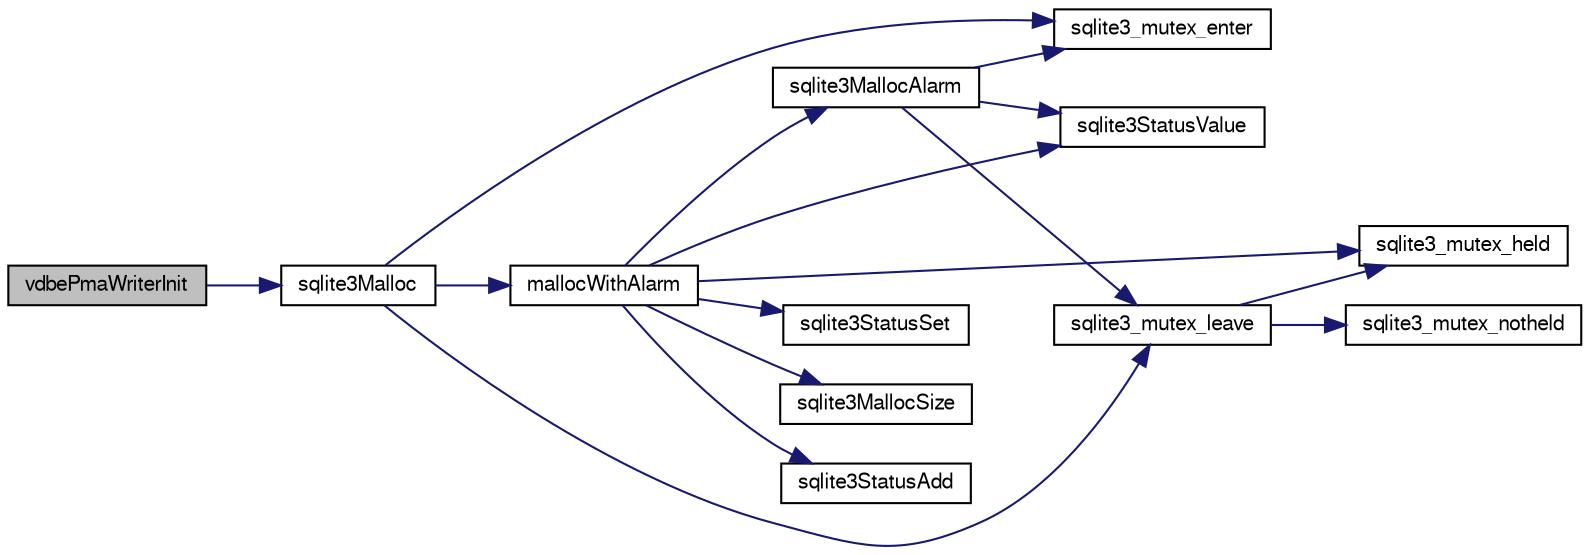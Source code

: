 digraph "vdbePmaWriterInit"
{
  edge [fontname="FreeSans",fontsize="10",labelfontname="FreeSans",labelfontsize="10"];
  node [fontname="FreeSans",fontsize="10",shape=record];
  rankdir="LR";
  Node874807 [label="vdbePmaWriterInit",height=0.2,width=0.4,color="black", fillcolor="grey75", style="filled", fontcolor="black"];
  Node874807 -> Node874808 [color="midnightblue",fontsize="10",style="solid",fontname="FreeSans"];
  Node874808 [label="sqlite3Malloc",height=0.2,width=0.4,color="black", fillcolor="white", style="filled",URL="$sqlite3_8c.html#a361a2eaa846b1885f123abe46f5d8b2b"];
  Node874808 -> Node874809 [color="midnightblue",fontsize="10",style="solid",fontname="FreeSans"];
  Node874809 [label="sqlite3_mutex_enter",height=0.2,width=0.4,color="black", fillcolor="white", style="filled",URL="$sqlite3_8c.html#a1c12cde690bd89f104de5cbad12a6bf5"];
  Node874808 -> Node874810 [color="midnightblue",fontsize="10",style="solid",fontname="FreeSans"];
  Node874810 [label="mallocWithAlarm",height=0.2,width=0.4,color="black", fillcolor="white", style="filled",URL="$sqlite3_8c.html#ab070d5cf8e48ec8a6a43cf025d48598b"];
  Node874810 -> Node874811 [color="midnightblue",fontsize="10",style="solid",fontname="FreeSans"];
  Node874811 [label="sqlite3_mutex_held",height=0.2,width=0.4,color="black", fillcolor="white", style="filled",URL="$sqlite3_8c.html#acf77da68932b6bc163c5e68547ecc3e7"];
  Node874810 -> Node874812 [color="midnightblue",fontsize="10",style="solid",fontname="FreeSans"];
  Node874812 [label="sqlite3StatusSet",height=0.2,width=0.4,color="black", fillcolor="white", style="filled",URL="$sqlite3_8c.html#afec7586c01fcb5ea17dc9d7725a589d9"];
  Node874810 -> Node874813 [color="midnightblue",fontsize="10",style="solid",fontname="FreeSans"];
  Node874813 [label="sqlite3StatusValue",height=0.2,width=0.4,color="black", fillcolor="white", style="filled",URL="$sqlite3_8c.html#a30b8ac296c6e200c1fa57708d52c6ef6"];
  Node874810 -> Node874814 [color="midnightblue",fontsize="10",style="solid",fontname="FreeSans"];
  Node874814 [label="sqlite3MallocAlarm",height=0.2,width=0.4,color="black", fillcolor="white", style="filled",URL="$sqlite3_8c.html#ada66988e8471d1198f3219c062377508"];
  Node874814 -> Node874813 [color="midnightblue",fontsize="10",style="solid",fontname="FreeSans"];
  Node874814 -> Node874815 [color="midnightblue",fontsize="10",style="solid",fontname="FreeSans"];
  Node874815 [label="sqlite3_mutex_leave",height=0.2,width=0.4,color="black", fillcolor="white", style="filled",URL="$sqlite3_8c.html#a5838d235601dbd3c1fa993555c6bcc93"];
  Node874815 -> Node874811 [color="midnightblue",fontsize="10",style="solid",fontname="FreeSans"];
  Node874815 -> Node874816 [color="midnightblue",fontsize="10",style="solid",fontname="FreeSans"];
  Node874816 [label="sqlite3_mutex_notheld",height=0.2,width=0.4,color="black", fillcolor="white", style="filled",URL="$sqlite3_8c.html#a83967c837c1c000d3b5adcfaa688f5dc"];
  Node874814 -> Node874809 [color="midnightblue",fontsize="10",style="solid",fontname="FreeSans"];
  Node874810 -> Node874817 [color="midnightblue",fontsize="10",style="solid",fontname="FreeSans"];
  Node874817 [label="sqlite3MallocSize",height=0.2,width=0.4,color="black", fillcolor="white", style="filled",URL="$sqlite3_8c.html#acf5d2a5f35270bafb050bd2def576955"];
  Node874810 -> Node874818 [color="midnightblue",fontsize="10",style="solid",fontname="FreeSans"];
  Node874818 [label="sqlite3StatusAdd",height=0.2,width=0.4,color="black", fillcolor="white", style="filled",URL="$sqlite3_8c.html#afa029f93586aeab4cc85360905dae9cd"];
  Node874808 -> Node874815 [color="midnightblue",fontsize="10",style="solid",fontname="FreeSans"];
}
